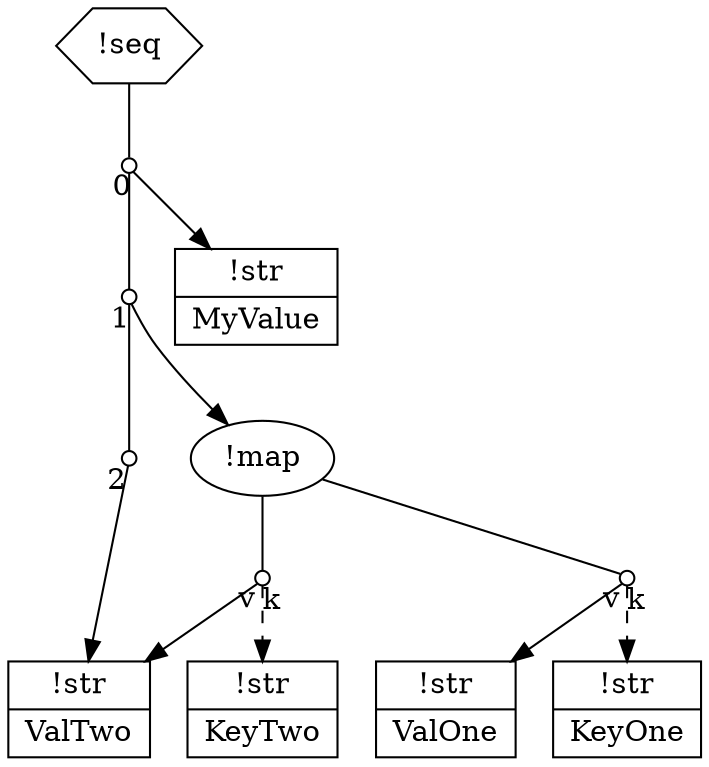 digraph test123 {

       /* sequence list arrows */
       edge [dir=none,color=black,weight=3];
       a -> b -> e -> q;

       edge [dir=forward];

       /* sequence entry arrows */
       edge [color=black,weight=1];
       b -> c [taillabel="0"]; 
       e -> f [taillabel="1"];
       q -> o [taillabel="2"];

       /* mapping arrows */
       edge [dir=none,color=black,weight=2];
       f -> g; f -> l;

       /* value arrows */
       edge [dir=forward,taillabel="v",color=black,weight=1];
       g -> j; l -> o;

       /* key arrows */
       edge [dir=forward,taillabel="k",color=black,style=dashed,weight=4];
       g -> h; l -> m;

       l [label="",height=.1,width=.1,fixedsize=true];
       g [label="",height=.1,width=.1,fixedsize=true];
       b [label="",height=.1,width=.1,fixedsize=true];
       e [label="",height=.1,width=.1,fixedsize=true];
       q [label="",height=.1,width=.1,fixedsize=true];

       a [label="!seq",shape=hexagon];
       f [label="!map",shape=ellipse];

       c [label="{ !str | MyValue }",shape=record];
       h [label="{ !str | KeyOne }",shape=record];
       j [label="{ !str | ValOne }",shape=record];
       m [label="{ !str | KeyTwo }",shape=record];
       o [label="{ !str | ValTwo }",shape=record];

/*
       a -> b -> c;
       a -> {x y};
       b [shape=box];
       c [label="hello\nworld",color=blue,fontsize=24,
            fontname="Palatino-Italic",fontcolor=red,style=filled];
       a -> z [label="hi", weight=100];
       x -> z [label="multi-line\nlabel"];
       edge [color=red];
       b -> x;
       {rank=same; b x}
*/       
}
